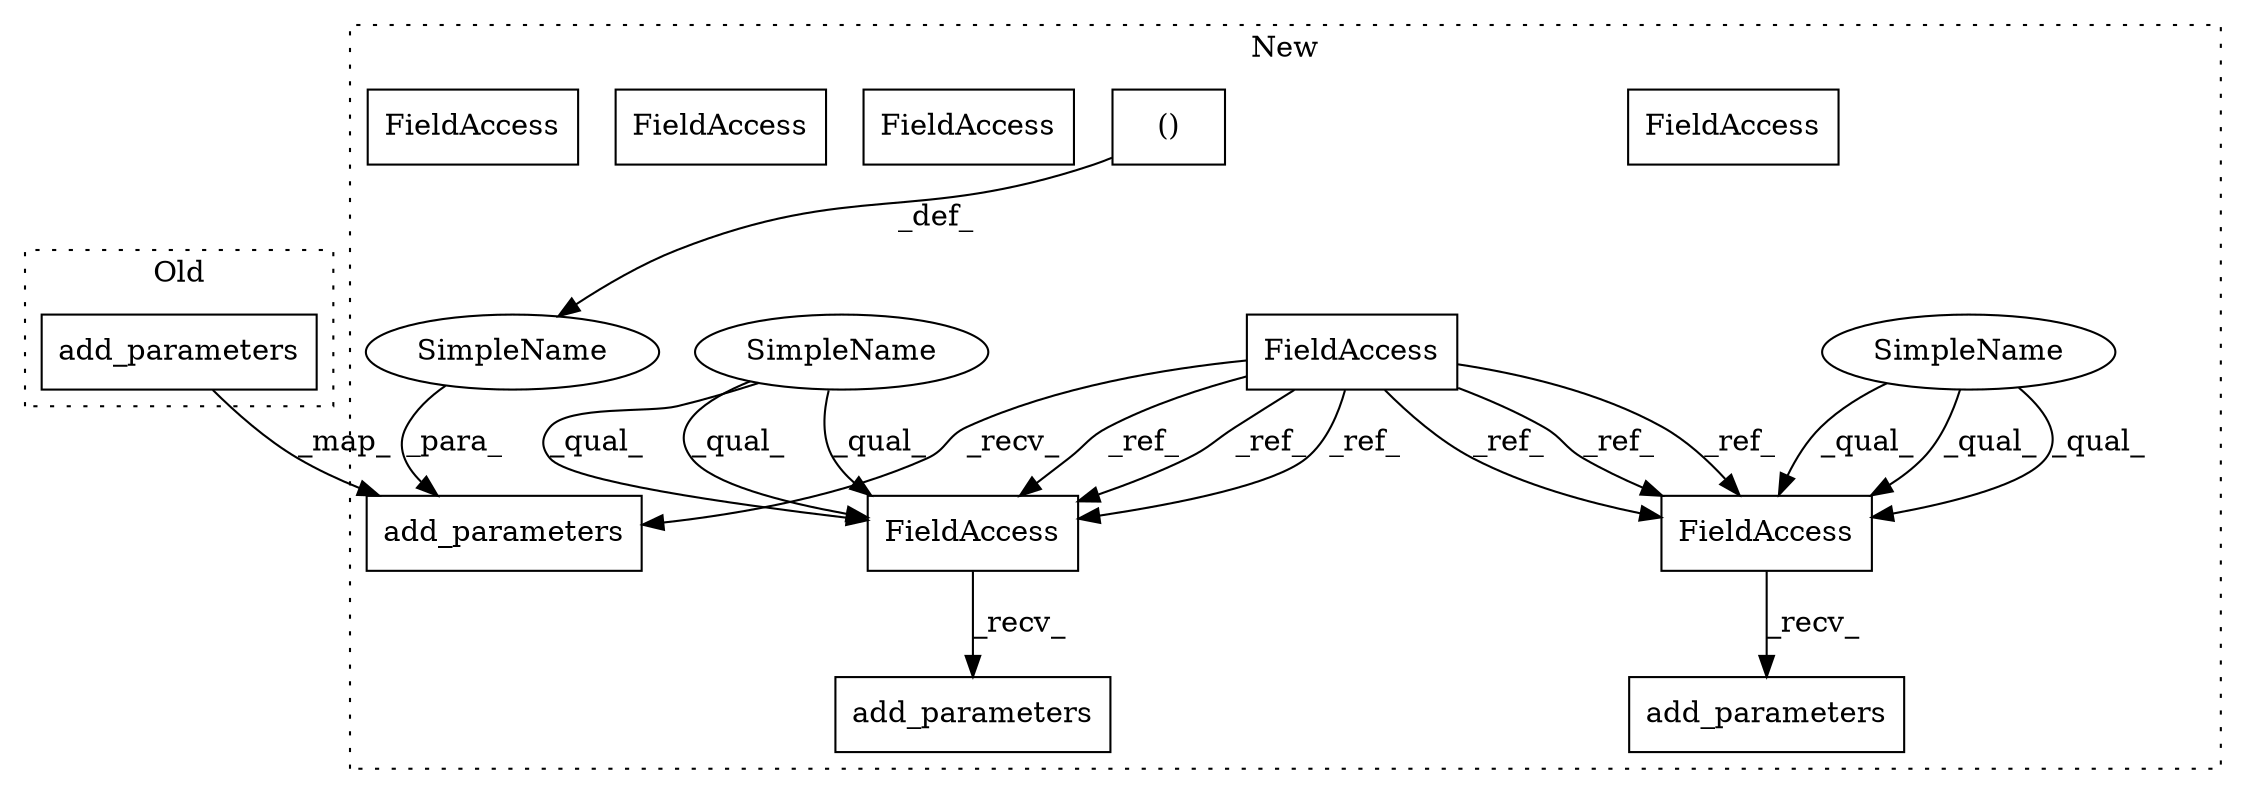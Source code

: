 digraph G {
subgraph cluster0 {
1 [label="add_parameters" a="32" s="1115,1159" l="20,2" shape="box"];
label = "Old";
style="dotted";
}
subgraph cluster1 {
2 [label="add_parameters" a="32" s="919,996" l="22,2" shape="box"];
3 [label="FieldAccess" a="22" s="1565" l="10" shape="box"];
4 [label="add_parameters" a="32" s="1576,1592" l="15,1" shape="box"];
5 [label="FieldAccess" a="22" s="569" l="10" shape="box"];
6 [label="()" a="106" s="941" l="55" shape="box"];
7 [label="SimpleName" a="42" s="" l="" shape="ellipse"];
8 [label="FieldAccess" a="22" s="1490" l="10" shape="box"];
9 [label="add_parameters" a="32" s="1501,1545" l="20,2" shape="box"];
10 [label="FieldAccess" a="22" s="1565" l="10" shape="box"];
11 [label="FieldAccess" a="22" s="1490" l="10" shape="box"];
12 [label="SimpleName" a="42" s="1490" l="4" shape="ellipse"];
13 [label="SimpleName" a="42" s="1565" l="4" shape="ellipse"];
14 [label="FieldAccess" a="22" s="1490" l="10" shape="box"];
15 [label="FieldAccess" a="22" s="1565" l="10" shape="box"];
label = "New";
style="dotted";
}
1 -> 2 [label="_map_"];
5 -> 15 [label="_ref_"];
5 -> 15 [label="_ref_"];
5 -> 14 [label="_ref_"];
5 -> 15 [label="_ref_"];
5 -> 2 [label="_recv_"];
5 -> 14 [label="_ref_"];
5 -> 14 [label="_ref_"];
6 -> 7 [label="_def_"];
7 -> 2 [label="_para_"];
12 -> 14 [label="_qual_"];
12 -> 14 [label="_qual_"];
12 -> 14 [label="_qual_"];
13 -> 15 [label="_qual_"];
13 -> 15 [label="_qual_"];
13 -> 15 [label="_qual_"];
14 -> 9 [label="_recv_"];
15 -> 4 [label="_recv_"];
}